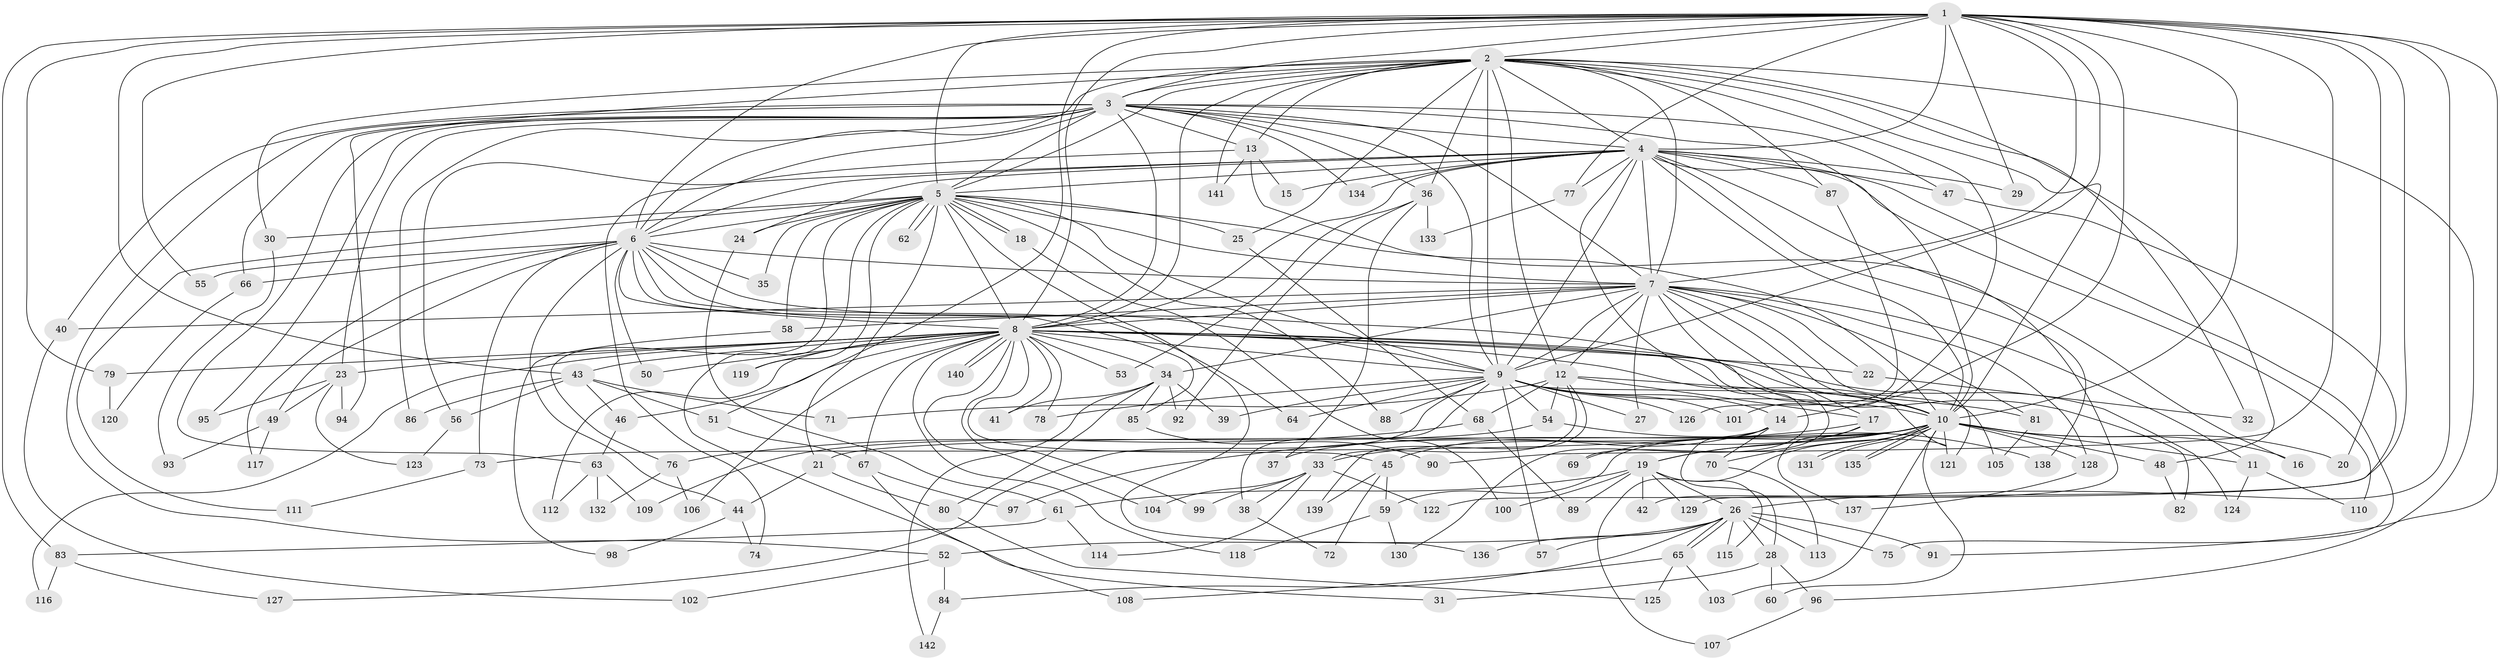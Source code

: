 // Generated by graph-tools (version 1.1) at 2025/46/03/09/25 04:46:40]
// undirected, 142 vertices, 309 edges
graph export_dot {
graph [start="1"]
  node [color=gray90,style=filled];
  1;
  2;
  3;
  4;
  5;
  6;
  7;
  8;
  9;
  10;
  11;
  12;
  13;
  14;
  15;
  16;
  17;
  18;
  19;
  20;
  21;
  22;
  23;
  24;
  25;
  26;
  27;
  28;
  29;
  30;
  31;
  32;
  33;
  34;
  35;
  36;
  37;
  38;
  39;
  40;
  41;
  42;
  43;
  44;
  45;
  46;
  47;
  48;
  49;
  50;
  51;
  52;
  53;
  54;
  55;
  56;
  57;
  58;
  59;
  60;
  61;
  62;
  63;
  64;
  65;
  66;
  67;
  68;
  69;
  70;
  71;
  72;
  73;
  74;
  75;
  76;
  77;
  78;
  79;
  80;
  81;
  82;
  83;
  84;
  85;
  86;
  87;
  88;
  89;
  90;
  91;
  92;
  93;
  94;
  95;
  96;
  97;
  98;
  99;
  100;
  101;
  102;
  103;
  104;
  105;
  106;
  107;
  108;
  109;
  110;
  111;
  112;
  113;
  114;
  115;
  116;
  117;
  118;
  119;
  120;
  121;
  122;
  123;
  124;
  125;
  126;
  127;
  128;
  129;
  130;
  131;
  132;
  133;
  134;
  135;
  136;
  137;
  138;
  139;
  140;
  141;
  142;
  1 -- 2;
  1 -- 3;
  1 -- 4;
  1 -- 5;
  1 -- 6;
  1 -- 7;
  1 -- 8;
  1 -- 9;
  1 -- 10;
  1 -- 14;
  1 -- 20;
  1 -- 26;
  1 -- 29;
  1 -- 43;
  1 -- 51;
  1 -- 55;
  1 -- 77;
  1 -- 79;
  1 -- 83;
  1 -- 90;
  1 -- 91;
  1 -- 122;
  2 -- 3;
  2 -- 4;
  2 -- 5;
  2 -- 6;
  2 -- 7;
  2 -- 8;
  2 -- 9;
  2 -- 10;
  2 -- 12;
  2 -- 13;
  2 -- 25;
  2 -- 30;
  2 -- 32;
  2 -- 36;
  2 -- 48;
  2 -- 87;
  2 -- 94;
  2 -- 96;
  2 -- 101;
  2 -- 141;
  3 -- 4;
  3 -- 5;
  3 -- 6;
  3 -- 7;
  3 -- 8;
  3 -- 9;
  3 -- 10;
  3 -- 13;
  3 -- 23;
  3 -- 36;
  3 -- 40;
  3 -- 47;
  3 -- 52;
  3 -- 63;
  3 -- 66;
  3 -- 86;
  3 -- 95;
  3 -- 134;
  4 -- 5;
  4 -- 6;
  4 -- 7;
  4 -- 8;
  4 -- 9;
  4 -- 10;
  4 -- 15;
  4 -- 16;
  4 -- 24;
  4 -- 29;
  4 -- 47;
  4 -- 56;
  4 -- 75;
  4 -- 77;
  4 -- 87;
  4 -- 110;
  4 -- 130;
  4 -- 134;
  4 -- 138;
  5 -- 6;
  5 -- 7;
  5 -- 8;
  5 -- 9;
  5 -- 10;
  5 -- 18;
  5 -- 18;
  5 -- 21;
  5 -- 24;
  5 -- 25;
  5 -- 30;
  5 -- 31;
  5 -- 35;
  5 -- 58;
  5 -- 62;
  5 -- 62;
  5 -- 76;
  5 -- 88;
  5 -- 111;
  5 -- 119;
  5 -- 136;
  6 -- 7;
  6 -- 8;
  6 -- 9;
  6 -- 10;
  6 -- 35;
  6 -- 44;
  6 -- 49;
  6 -- 50;
  6 -- 55;
  6 -- 64;
  6 -- 66;
  6 -- 73;
  6 -- 85;
  6 -- 117;
  7 -- 8;
  7 -- 9;
  7 -- 10;
  7 -- 11;
  7 -- 12;
  7 -- 17;
  7 -- 22;
  7 -- 27;
  7 -- 34;
  7 -- 40;
  7 -- 58;
  7 -- 69;
  7 -- 81;
  7 -- 121;
  7 -- 128;
  8 -- 9;
  8 -- 10;
  8 -- 22;
  8 -- 23;
  8 -- 34;
  8 -- 41;
  8 -- 43;
  8 -- 45;
  8 -- 46;
  8 -- 50;
  8 -- 53;
  8 -- 67;
  8 -- 70;
  8 -- 78;
  8 -- 79;
  8 -- 82;
  8 -- 99;
  8 -- 104;
  8 -- 106;
  8 -- 112;
  8 -- 116;
  8 -- 118;
  8 -- 119;
  8 -- 124;
  8 -- 140;
  8 -- 140;
  9 -- 10;
  9 -- 14;
  9 -- 27;
  9 -- 38;
  9 -- 39;
  9 -- 54;
  9 -- 57;
  9 -- 64;
  9 -- 78;
  9 -- 88;
  9 -- 101;
  9 -- 105;
  9 -- 126;
  9 -- 127;
  10 -- 11;
  10 -- 16;
  10 -- 19;
  10 -- 20;
  10 -- 21;
  10 -- 33;
  10 -- 37;
  10 -- 48;
  10 -- 59;
  10 -- 60;
  10 -- 69;
  10 -- 103;
  10 -- 107;
  10 -- 121;
  10 -- 128;
  10 -- 131;
  10 -- 131;
  10 -- 135;
  10 -- 135;
  11 -- 110;
  11 -- 124;
  12 -- 17;
  12 -- 33;
  12 -- 54;
  12 -- 68;
  12 -- 71;
  12 -- 81;
  12 -- 139;
  13 -- 15;
  13 -- 42;
  13 -- 74;
  13 -- 141;
  14 -- 28;
  14 -- 45;
  14 -- 70;
  14 -- 73;
  17 -- 19;
  17 -- 97;
  17 -- 137;
  18 -- 100;
  19 -- 26;
  19 -- 42;
  19 -- 61;
  19 -- 89;
  19 -- 100;
  19 -- 115;
  19 -- 129;
  21 -- 44;
  21 -- 80;
  22 -- 32;
  23 -- 49;
  23 -- 94;
  23 -- 95;
  23 -- 123;
  24 -- 61;
  25 -- 68;
  26 -- 28;
  26 -- 52;
  26 -- 57;
  26 -- 65;
  26 -- 65;
  26 -- 75;
  26 -- 84;
  26 -- 91;
  26 -- 113;
  26 -- 115;
  26 -- 136;
  28 -- 31;
  28 -- 60;
  28 -- 96;
  30 -- 93;
  33 -- 38;
  33 -- 99;
  33 -- 104;
  33 -- 114;
  33 -- 122;
  34 -- 39;
  34 -- 41;
  34 -- 80;
  34 -- 85;
  34 -- 92;
  34 -- 142;
  36 -- 37;
  36 -- 53;
  36 -- 92;
  36 -- 133;
  38 -- 72;
  40 -- 102;
  43 -- 46;
  43 -- 51;
  43 -- 56;
  43 -- 71;
  43 -- 86;
  44 -- 74;
  44 -- 98;
  45 -- 59;
  45 -- 72;
  45 -- 139;
  46 -- 63;
  47 -- 129;
  48 -- 82;
  49 -- 93;
  49 -- 117;
  51 -- 67;
  52 -- 84;
  52 -- 102;
  54 -- 109;
  54 -- 138;
  56 -- 123;
  58 -- 98;
  59 -- 118;
  59 -- 130;
  61 -- 83;
  61 -- 114;
  63 -- 109;
  63 -- 112;
  63 -- 132;
  65 -- 103;
  65 -- 108;
  65 -- 125;
  66 -- 120;
  67 -- 97;
  67 -- 108;
  68 -- 76;
  68 -- 89;
  70 -- 113;
  73 -- 111;
  76 -- 106;
  76 -- 132;
  77 -- 133;
  79 -- 120;
  80 -- 125;
  81 -- 105;
  83 -- 116;
  83 -- 127;
  84 -- 142;
  85 -- 90;
  87 -- 126;
  96 -- 107;
  128 -- 137;
}
